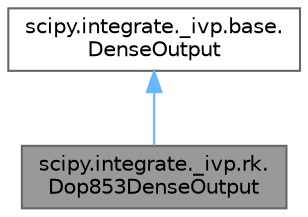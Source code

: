 digraph "scipy.integrate._ivp.rk.Dop853DenseOutput"
{
 // LATEX_PDF_SIZE
  bgcolor="transparent";
  edge [fontname=Helvetica,fontsize=10,labelfontname=Helvetica,labelfontsize=10];
  node [fontname=Helvetica,fontsize=10,shape=box,height=0.2,width=0.4];
  Node1 [id="Node000001",label="scipy.integrate._ivp.rk.\lDop853DenseOutput",height=0.2,width=0.4,color="gray40", fillcolor="grey60", style="filled", fontcolor="black",tooltip=" "];
  Node2 -> Node1 [id="edge1_Node000001_Node000002",dir="back",color="steelblue1",style="solid",tooltip=" "];
  Node2 [id="Node000002",label="scipy.integrate._ivp.base.\lDenseOutput",height=0.2,width=0.4,color="gray40", fillcolor="white", style="filled",URL="$db/d81/classscipy_1_1integrate_1_1__ivp_1_1base_1_1DenseOutput.html",tooltip=" "];
}
